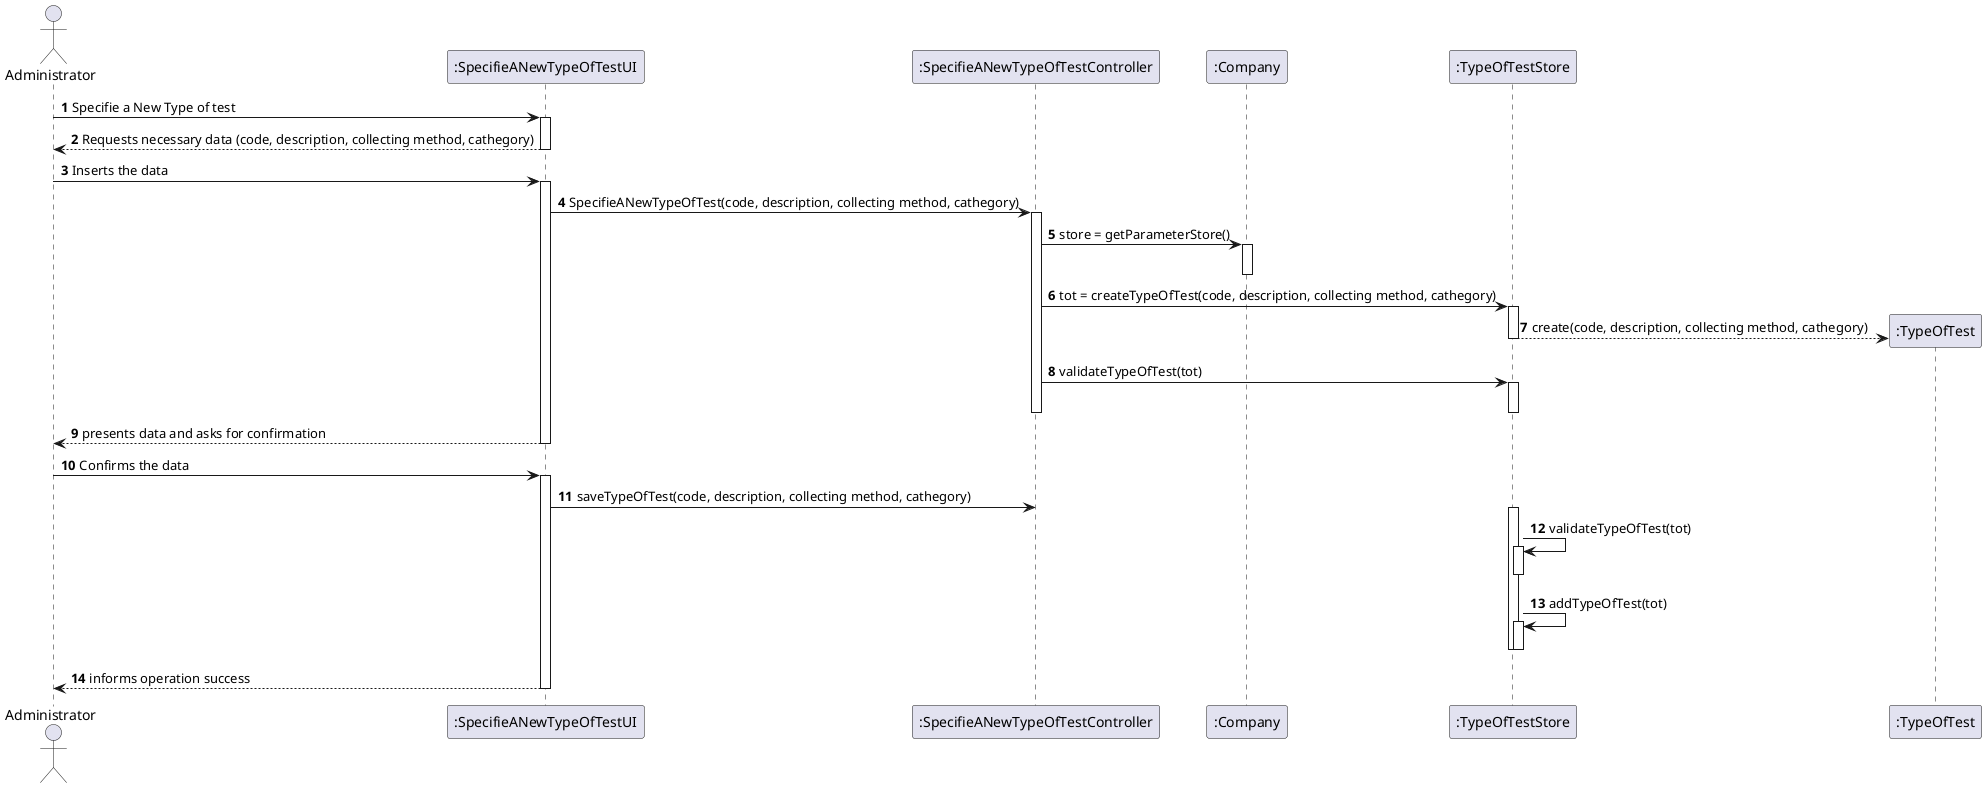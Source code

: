 @startuml
'https://plantuml.com/sequence-diagram

autonumber
actor "Administrator" as ADMIN

participant ":SpecifieANewTypeOfTestUI" as UI
participant ":SpecifieANewTypeOfTestController" as CTRL
participant ":Company" as COMP
participant ":TypeOfTestStore" as TOTS
participant ":TypeOfTest" as TOT

ADMIN -> UI : Specifie a New Type of test
activate UI
    UI --> ADMIN : Requests necessary data (code, description, collecting method, cathegory)
deactivate UI
ADMIN -> UI : Inserts the data
activate UI
    UI -> CTRL : SpecifieANewTypeOfTest(code, description, collecting method, cathegory)
    activate CTRL
        CTRL -> COMP : store = getParameterStore()
        activate COMP
        deactivate COMP
        CTRL -> TOTS : tot = createTypeOfTest(code, description, collecting method, cathegory)
                activate TOTS
                    TOTS --> TOT** : create(code, description, collecting method, cathegory)
                deactivate TOTS
                CTRL -> TOTS : validateTypeOfTest(tot)
                activate TOTS
                deactivate TOTS
    deactivate CTRL
    UI --> ADMIN : presents data and asks for confirmation
deactivate UI

ADMIN -> UI : Confirms the data
activate UI
    UI -> CTRL : saveTypeOfTest(code, description, collecting method, cathegory)
activate TOTS
            TOTS -> TOTS : validateTypeOfTest(tot)
            activate TOTS
            deactivate TOTS
            TOTS -> TOTS : addTypeOfTest(tot)
            activate TOTS
            deactivate TOTS
        deactivate TOTS
    deactivate CTRL
    UI --> ADMIN : informs operation success
deactivate UI


@enduml